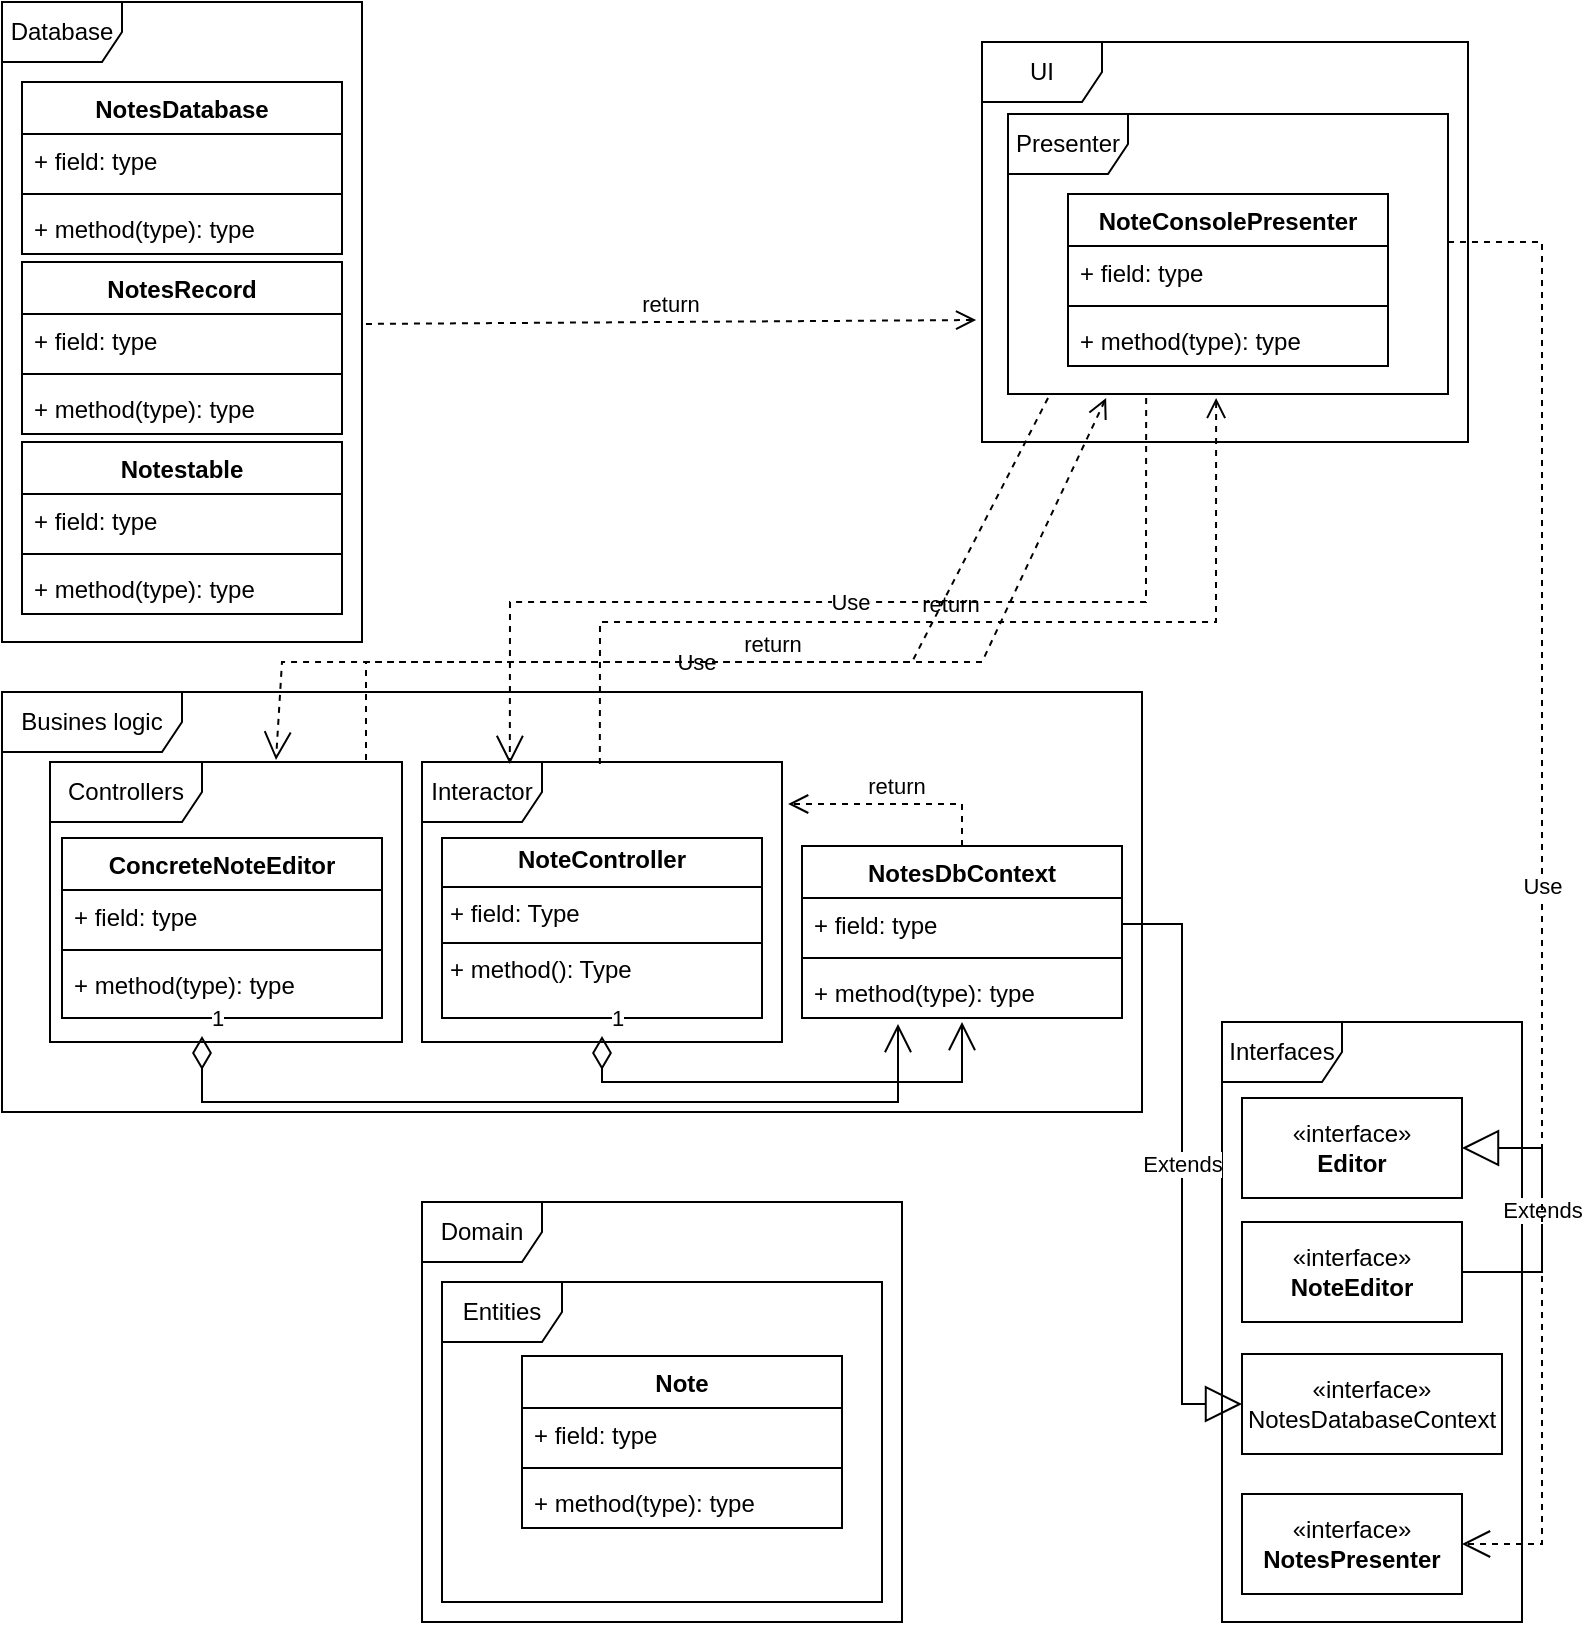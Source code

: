 <mxfile version="24.7.17">
  <diagram name="Страница — 1" id="LOQRzb311JnGofg10nae">
    <mxGraphModel dx="1434" dy="844" grid="1" gridSize="10" guides="1" tooltips="1" connect="1" arrows="1" fold="1" page="1" pageScale="1" pageWidth="827" pageHeight="1169" math="0" shadow="0">
      <root>
        <mxCell id="0" />
        <mxCell id="1" parent="0" />
        <mxCell id="NtbO2HYrtQf--sDhEYxT-1" value="NotesDatabase" style="swimlane;fontStyle=1;align=center;verticalAlign=top;childLayout=stackLayout;horizontal=1;startSize=26;horizontalStack=0;resizeParent=1;resizeParentMax=0;resizeLast=0;collapsible=1;marginBottom=0;whiteSpace=wrap;html=1;" parent="1" vertex="1">
          <mxGeometry x="40" y="40" width="160" height="86" as="geometry" />
        </mxCell>
        <mxCell id="NtbO2HYrtQf--sDhEYxT-2" value="+ field: type" style="text;strokeColor=none;fillColor=none;align=left;verticalAlign=top;spacingLeft=4;spacingRight=4;overflow=hidden;rotatable=0;points=[[0,0.5],[1,0.5]];portConstraint=eastwest;whiteSpace=wrap;html=1;" parent="NtbO2HYrtQf--sDhEYxT-1" vertex="1">
          <mxGeometry y="26" width="160" height="26" as="geometry" />
        </mxCell>
        <mxCell id="NtbO2HYrtQf--sDhEYxT-3" value="" style="line;strokeWidth=1;fillColor=none;align=left;verticalAlign=middle;spacingTop=-1;spacingLeft=3;spacingRight=3;rotatable=0;labelPosition=right;points=[];portConstraint=eastwest;strokeColor=inherit;" parent="NtbO2HYrtQf--sDhEYxT-1" vertex="1">
          <mxGeometry y="52" width="160" height="8" as="geometry" />
        </mxCell>
        <mxCell id="NtbO2HYrtQf--sDhEYxT-4" value="+ method(type): type" style="text;strokeColor=none;fillColor=none;align=left;verticalAlign=top;spacingLeft=4;spacingRight=4;overflow=hidden;rotatable=0;points=[[0,0.5],[1,0.5]];portConstraint=eastwest;whiteSpace=wrap;html=1;" parent="NtbO2HYrtQf--sDhEYxT-1" vertex="1">
          <mxGeometry y="60" width="160" height="26" as="geometry" />
        </mxCell>
        <mxCell id="NtbO2HYrtQf--sDhEYxT-5" value="NotesRecord" style="swimlane;fontStyle=1;align=center;verticalAlign=top;childLayout=stackLayout;horizontal=1;startSize=26;horizontalStack=0;resizeParent=1;resizeParentMax=0;resizeLast=0;collapsible=1;marginBottom=0;whiteSpace=wrap;html=1;" parent="1" vertex="1">
          <mxGeometry x="40" y="130" width="160" height="86" as="geometry" />
        </mxCell>
        <mxCell id="NtbO2HYrtQf--sDhEYxT-6" value="+ field: type" style="text;strokeColor=none;fillColor=none;align=left;verticalAlign=top;spacingLeft=4;spacingRight=4;overflow=hidden;rotatable=0;points=[[0,0.5],[1,0.5]];portConstraint=eastwest;whiteSpace=wrap;html=1;" parent="NtbO2HYrtQf--sDhEYxT-5" vertex="1">
          <mxGeometry y="26" width="160" height="26" as="geometry" />
        </mxCell>
        <mxCell id="NtbO2HYrtQf--sDhEYxT-7" value="" style="line;strokeWidth=1;fillColor=none;align=left;verticalAlign=middle;spacingTop=-1;spacingLeft=3;spacingRight=3;rotatable=0;labelPosition=right;points=[];portConstraint=eastwest;strokeColor=inherit;" parent="NtbO2HYrtQf--sDhEYxT-5" vertex="1">
          <mxGeometry y="52" width="160" height="8" as="geometry" />
        </mxCell>
        <mxCell id="NtbO2HYrtQf--sDhEYxT-8" value="+ method(type): type" style="text;strokeColor=none;fillColor=none;align=left;verticalAlign=top;spacingLeft=4;spacingRight=4;overflow=hidden;rotatable=0;points=[[0,0.5],[1,0.5]];portConstraint=eastwest;whiteSpace=wrap;html=1;" parent="NtbO2HYrtQf--sDhEYxT-5" vertex="1">
          <mxGeometry y="60" width="160" height="26" as="geometry" />
        </mxCell>
        <mxCell id="NtbO2HYrtQf--sDhEYxT-9" value="Notestable" style="swimlane;fontStyle=1;align=center;verticalAlign=top;childLayout=stackLayout;horizontal=1;startSize=26;horizontalStack=0;resizeParent=1;resizeParentMax=0;resizeLast=0;collapsible=1;marginBottom=0;whiteSpace=wrap;html=1;" parent="1" vertex="1">
          <mxGeometry x="40" y="220" width="160" height="86" as="geometry" />
        </mxCell>
        <mxCell id="NtbO2HYrtQf--sDhEYxT-10" value="+ field: type" style="text;strokeColor=none;fillColor=none;align=left;verticalAlign=top;spacingLeft=4;spacingRight=4;overflow=hidden;rotatable=0;points=[[0,0.5],[1,0.5]];portConstraint=eastwest;whiteSpace=wrap;html=1;" parent="NtbO2HYrtQf--sDhEYxT-9" vertex="1">
          <mxGeometry y="26" width="160" height="26" as="geometry" />
        </mxCell>
        <mxCell id="NtbO2HYrtQf--sDhEYxT-11" value="" style="line;strokeWidth=1;fillColor=none;align=left;verticalAlign=middle;spacingTop=-1;spacingLeft=3;spacingRight=3;rotatable=0;labelPosition=right;points=[];portConstraint=eastwest;strokeColor=inherit;" parent="NtbO2HYrtQf--sDhEYxT-9" vertex="1">
          <mxGeometry y="52" width="160" height="8" as="geometry" />
        </mxCell>
        <mxCell id="NtbO2HYrtQf--sDhEYxT-12" value="+ method(type): type" style="text;strokeColor=none;fillColor=none;align=left;verticalAlign=top;spacingLeft=4;spacingRight=4;overflow=hidden;rotatable=0;points=[[0,0.5],[1,0.5]];portConstraint=eastwest;whiteSpace=wrap;html=1;" parent="NtbO2HYrtQf--sDhEYxT-9" vertex="1">
          <mxGeometry y="60" width="160" height="26" as="geometry" />
        </mxCell>
        <mxCell id="NtbO2HYrtQf--sDhEYxT-14" value="Database" style="shape=umlFrame;whiteSpace=wrap;html=1;pointerEvents=0;" parent="1" vertex="1">
          <mxGeometry x="30" width="180" height="320" as="geometry" />
        </mxCell>
        <mxCell id="NtbO2HYrtQf--sDhEYxT-15" value="Entities" style="shape=umlFrame;whiteSpace=wrap;html=1;pointerEvents=0;" parent="1" vertex="1">
          <mxGeometry x="250" y="640" width="220" height="160" as="geometry" />
        </mxCell>
        <mxCell id="NtbO2HYrtQf--sDhEYxT-16" value="Note" style="swimlane;fontStyle=1;align=center;verticalAlign=top;childLayout=stackLayout;horizontal=1;startSize=26;horizontalStack=0;resizeParent=1;resizeParentMax=0;resizeLast=0;collapsible=1;marginBottom=0;whiteSpace=wrap;html=1;" parent="1" vertex="1">
          <mxGeometry x="290" y="677" width="160" height="86" as="geometry" />
        </mxCell>
        <mxCell id="NtbO2HYrtQf--sDhEYxT-17" value="+ field: type" style="text;strokeColor=none;fillColor=none;align=left;verticalAlign=top;spacingLeft=4;spacingRight=4;overflow=hidden;rotatable=0;points=[[0,0.5],[1,0.5]];portConstraint=eastwest;whiteSpace=wrap;html=1;" parent="NtbO2HYrtQf--sDhEYxT-16" vertex="1">
          <mxGeometry y="26" width="160" height="26" as="geometry" />
        </mxCell>
        <mxCell id="NtbO2HYrtQf--sDhEYxT-18" value="" style="line;strokeWidth=1;fillColor=none;align=left;verticalAlign=middle;spacingTop=-1;spacingLeft=3;spacingRight=3;rotatable=0;labelPosition=right;points=[];portConstraint=eastwest;strokeColor=inherit;" parent="NtbO2HYrtQf--sDhEYxT-16" vertex="1">
          <mxGeometry y="52" width="160" height="8" as="geometry" />
        </mxCell>
        <mxCell id="NtbO2HYrtQf--sDhEYxT-19" value="+ method(type): type" style="text;strokeColor=none;fillColor=none;align=left;verticalAlign=top;spacingLeft=4;spacingRight=4;overflow=hidden;rotatable=0;points=[[0,0.5],[1,0.5]];portConstraint=eastwest;whiteSpace=wrap;html=1;" parent="NtbO2HYrtQf--sDhEYxT-16" vertex="1">
          <mxGeometry y="60" width="160" height="26" as="geometry" />
        </mxCell>
        <mxCell id="NtbO2HYrtQf--sDhEYxT-20" value="Interfaces" style="shape=umlFrame;whiteSpace=wrap;html=1;pointerEvents=0;" parent="1" vertex="1">
          <mxGeometry x="640" y="510" width="150" height="300" as="geometry" />
        </mxCell>
        <mxCell id="NtbO2HYrtQf--sDhEYxT-21" value="«interface»&lt;br&gt;&lt;b&gt;Editor&lt;/b&gt;" style="html=1;whiteSpace=wrap;" parent="1" vertex="1">
          <mxGeometry x="650" y="548" width="110" height="50" as="geometry" />
        </mxCell>
        <mxCell id="NtbO2HYrtQf--sDhEYxT-22" value="«interface»&lt;br&gt;&lt;b&gt;NoteEditor&lt;/b&gt;" style="html=1;whiteSpace=wrap;" parent="1" vertex="1">
          <mxGeometry x="650" y="610" width="110" height="50" as="geometry" />
        </mxCell>
        <mxCell id="NtbO2HYrtQf--sDhEYxT-23" value="«interface»&lt;br&gt;&lt;div&gt;NotesDatabaseContext&lt;/div&gt;" style="html=1;whiteSpace=wrap;" parent="1" vertex="1">
          <mxGeometry x="650" y="676" width="130" height="50" as="geometry" />
        </mxCell>
        <mxCell id="NtbO2HYrtQf--sDhEYxT-24" value="«interface»&lt;br&gt;&lt;b&gt;NotesPresenter&lt;/b&gt;" style="html=1;whiteSpace=wrap;" parent="1" vertex="1">
          <mxGeometry x="650" y="746" width="110" height="50" as="geometry" />
        </mxCell>
        <mxCell id="NtbO2HYrtQf--sDhEYxT-25" value="Controllers" style="shape=umlFrame;whiteSpace=wrap;html=1;pointerEvents=0;width=76;height=30;" parent="1" vertex="1">
          <mxGeometry x="54" y="380" width="176" height="140" as="geometry" />
        </mxCell>
        <mxCell id="NtbO2HYrtQf--sDhEYxT-26" value="&lt;p style=&quot;margin:0px;margin-top:4px;text-align:center;&quot;&gt;&lt;b&gt;NoteController&lt;/b&gt;&lt;/p&gt;&lt;hr size=&quot;1&quot; style=&quot;border-style:solid;&quot;&gt;&lt;p style=&quot;margin:0px;margin-left:4px;&quot;&gt;+ field: Type&lt;/p&gt;&lt;hr size=&quot;1&quot; style=&quot;border-style:solid;&quot;&gt;&lt;p style=&quot;margin:0px;margin-left:4px;&quot;&gt;+ method(): Type&lt;/p&gt;" style="verticalAlign=top;align=left;overflow=fill;html=1;whiteSpace=wrap;" parent="1" vertex="1">
          <mxGeometry x="250" y="418" width="160" height="90" as="geometry" />
        </mxCell>
        <mxCell id="NtbO2HYrtQf--sDhEYxT-27" value="Presenter" style="shape=umlFrame;whiteSpace=wrap;html=1;pointerEvents=0;" parent="1" vertex="1">
          <mxGeometry x="533" y="56" width="220" height="140" as="geometry" />
        </mxCell>
        <mxCell id="NtbO2HYrtQf--sDhEYxT-29" value="NoteConsolePresenter" style="swimlane;fontStyle=1;align=center;verticalAlign=top;childLayout=stackLayout;horizontal=1;startSize=26;horizontalStack=0;resizeParent=1;resizeParentMax=0;resizeLast=0;collapsible=1;marginBottom=0;whiteSpace=wrap;html=1;" parent="1" vertex="1">
          <mxGeometry x="563" y="96" width="160" height="86" as="geometry" />
        </mxCell>
        <mxCell id="NtbO2HYrtQf--sDhEYxT-30" value="+ field: type" style="text;strokeColor=none;fillColor=none;align=left;verticalAlign=top;spacingLeft=4;spacingRight=4;overflow=hidden;rotatable=0;points=[[0,0.5],[1,0.5]];portConstraint=eastwest;whiteSpace=wrap;html=1;" parent="NtbO2HYrtQf--sDhEYxT-29" vertex="1">
          <mxGeometry y="26" width="160" height="26" as="geometry" />
        </mxCell>
        <mxCell id="NtbO2HYrtQf--sDhEYxT-31" value="" style="line;strokeWidth=1;fillColor=none;align=left;verticalAlign=middle;spacingTop=-1;spacingLeft=3;spacingRight=3;rotatable=0;labelPosition=right;points=[];portConstraint=eastwest;strokeColor=inherit;" parent="NtbO2HYrtQf--sDhEYxT-29" vertex="1">
          <mxGeometry y="52" width="160" height="8" as="geometry" />
        </mxCell>
        <mxCell id="NtbO2HYrtQf--sDhEYxT-32" value="+ method(type): type" style="text;strokeColor=none;fillColor=none;align=left;verticalAlign=top;spacingLeft=4;spacingRight=4;overflow=hidden;rotatable=0;points=[[0,0.5],[1,0.5]];portConstraint=eastwest;whiteSpace=wrap;html=1;" parent="NtbO2HYrtQf--sDhEYxT-29" vertex="1">
          <mxGeometry y="60" width="160" height="26" as="geometry" />
        </mxCell>
        <mxCell id="NtbO2HYrtQf--sDhEYxT-33" value="ConcreteNoteEditor" style="swimlane;fontStyle=1;align=center;verticalAlign=top;childLayout=stackLayout;horizontal=1;startSize=26;horizontalStack=0;resizeParent=1;resizeParentMax=0;resizeLast=0;collapsible=1;marginBottom=0;whiteSpace=wrap;html=1;" parent="1" vertex="1">
          <mxGeometry x="60" y="418" width="160" height="90" as="geometry" />
        </mxCell>
        <mxCell id="NtbO2HYrtQf--sDhEYxT-34" value="+ field: type" style="text;strokeColor=none;fillColor=none;align=left;verticalAlign=top;spacingLeft=4;spacingRight=4;overflow=hidden;rotatable=0;points=[[0,0.5],[1,0.5]];portConstraint=eastwest;whiteSpace=wrap;html=1;" parent="NtbO2HYrtQf--sDhEYxT-33" vertex="1">
          <mxGeometry y="26" width="160" height="26" as="geometry" />
        </mxCell>
        <mxCell id="NtbO2HYrtQf--sDhEYxT-35" value="" style="line;strokeWidth=1;fillColor=none;align=left;verticalAlign=middle;spacingTop=-1;spacingLeft=3;spacingRight=3;rotatable=0;labelPosition=right;points=[];portConstraint=eastwest;strokeColor=inherit;" parent="NtbO2HYrtQf--sDhEYxT-33" vertex="1">
          <mxGeometry y="52" width="160" height="8" as="geometry" />
        </mxCell>
        <mxCell id="NtbO2HYrtQf--sDhEYxT-36" value="+ method(type): type" style="text;strokeColor=none;fillColor=none;align=left;verticalAlign=top;spacingLeft=4;spacingRight=4;overflow=hidden;rotatable=0;points=[[0,0.5],[1,0.5]];portConstraint=eastwest;whiteSpace=wrap;html=1;" parent="NtbO2HYrtQf--sDhEYxT-33" vertex="1">
          <mxGeometry y="60" width="160" height="30" as="geometry" />
        </mxCell>
        <mxCell id="NtbO2HYrtQf--sDhEYxT-37" value="Interactor" style="shape=umlFrame;whiteSpace=wrap;html=1;pointerEvents=0;" parent="1" vertex="1">
          <mxGeometry x="240" y="380" width="180" height="140" as="geometry" />
        </mxCell>
        <mxCell id="NtbO2HYrtQf--sDhEYxT-44" value="Extends" style="endArrow=block;endSize=16;endFill=0;html=1;rounded=0;exitX=1;exitY=0.5;exitDx=0;exitDy=0;entryX=1;entryY=0.5;entryDx=0;entryDy=0;" parent="1" source="NtbO2HYrtQf--sDhEYxT-22" target="NtbO2HYrtQf--sDhEYxT-21" edge="1">
          <mxGeometry width="160" relative="1" as="geometry">
            <mxPoint x="610" y="850" as="sourcePoint" />
            <mxPoint x="770" y="850" as="targetPoint" />
            <Array as="points">
              <mxPoint x="800" y="635" />
              <mxPoint x="800" y="573" />
            </Array>
          </mxGeometry>
        </mxCell>
        <mxCell id="NtbO2HYrtQf--sDhEYxT-45" value="NotesDbContext" style="swimlane;fontStyle=1;align=center;verticalAlign=top;childLayout=stackLayout;horizontal=1;startSize=26;horizontalStack=0;resizeParent=1;resizeParentMax=0;resizeLast=0;collapsible=1;marginBottom=0;whiteSpace=wrap;html=1;" parent="1" vertex="1">
          <mxGeometry x="430" y="422" width="160" height="86" as="geometry" />
        </mxCell>
        <mxCell id="NtbO2HYrtQf--sDhEYxT-46" value="+ field: type" style="text;strokeColor=none;fillColor=none;align=left;verticalAlign=top;spacingLeft=4;spacingRight=4;overflow=hidden;rotatable=0;points=[[0,0.5],[1,0.5]];portConstraint=eastwest;whiteSpace=wrap;html=1;" parent="NtbO2HYrtQf--sDhEYxT-45" vertex="1">
          <mxGeometry y="26" width="160" height="26" as="geometry" />
        </mxCell>
        <mxCell id="NtbO2HYrtQf--sDhEYxT-47" value="" style="line;strokeWidth=1;fillColor=none;align=left;verticalAlign=middle;spacingTop=-1;spacingLeft=3;spacingRight=3;rotatable=0;labelPosition=right;points=[];portConstraint=eastwest;strokeColor=inherit;" parent="NtbO2HYrtQf--sDhEYxT-45" vertex="1">
          <mxGeometry y="52" width="160" height="8" as="geometry" />
        </mxCell>
        <mxCell id="NtbO2HYrtQf--sDhEYxT-48" value="+ method(type): type" style="text;strokeColor=none;fillColor=none;align=left;verticalAlign=top;spacingLeft=4;spacingRight=4;overflow=hidden;rotatable=0;points=[[0,0.5],[1,0.5]];portConstraint=eastwest;whiteSpace=wrap;html=1;" parent="NtbO2HYrtQf--sDhEYxT-45" vertex="1">
          <mxGeometry y="60" width="160" height="26" as="geometry" />
        </mxCell>
        <mxCell id="hyJXELVvDqxbJUolfPzC-1" value="Domain" style="shape=umlFrame;whiteSpace=wrap;html=1;pointerEvents=0;" vertex="1" parent="1">
          <mxGeometry x="240" y="600" width="240" height="210" as="geometry" />
        </mxCell>
        <mxCell id="hyJXELVvDqxbJUolfPzC-2" value="Busines logic" style="shape=umlFrame;whiteSpace=wrap;html=1;pointerEvents=0;width=90;height=30;" vertex="1" parent="1">
          <mxGeometry x="30" y="345" width="570" height="210" as="geometry" />
        </mxCell>
        <mxCell id="hyJXELVvDqxbJUolfPzC-3" value="UI" style="shape=umlFrame;whiteSpace=wrap;html=1;pointerEvents=0;" vertex="1" parent="1">
          <mxGeometry x="520" y="20" width="243" height="200" as="geometry" />
        </mxCell>
        <mxCell id="hyJXELVvDqxbJUolfPzC-4" value="Use" style="endArrow=open;endSize=12;dashed=1;html=1;rounded=0;exitX=1;exitY=0.457;exitDx=0;exitDy=0;exitPerimeter=0;entryX=1;entryY=0.5;entryDx=0;entryDy=0;" edge="1" parent="1" source="NtbO2HYrtQf--sDhEYxT-27" target="NtbO2HYrtQf--sDhEYxT-24">
          <mxGeometry width="160" relative="1" as="geometry">
            <mxPoint x="570" y="410" as="sourcePoint" />
            <mxPoint x="730" y="410" as="targetPoint" />
            <Array as="points">
              <mxPoint x="800" y="120" />
              <mxPoint x="800" y="771" />
            </Array>
          </mxGeometry>
        </mxCell>
        <mxCell id="hyJXELVvDqxbJUolfPzC-5" value="return" style="html=1;verticalAlign=bottom;endArrow=open;dashed=1;endSize=8;curved=0;rounded=0;entryX=0.473;entryY=1.014;entryDx=0;entryDy=0;entryPerimeter=0;exitX=0.494;exitY=0.007;exitDx=0;exitDy=0;exitPerimeter=0;" edge="1" parent="1" source="NtbO2HYrtQf--sDhEYxT-37" target="NtbO2HYrtQf--sDhEYxT-27">
          <mxGeometry relative="1" as="geometry">
            <mxPoint x="690" y="410" as="sourcePoint" />
            <mxPoint x="610" y="410" as="targetPoint" />
            <Array as="points">
              <mxPoint x="329" y="310" />
              <mxPoint x="637" y="310" />
            </Array>
          </mxGeometry>
        </mxCell>
        <mxCell id="hyJXELVvDqxbJUolfPzC-6" value="return" style="html=1;verticalAlign=bottom;endArrow=open;dashed=1;endSize=8;curved=0;rounded=0;entryX=1.017;entryY=0.15;entryDx=0;entryDy=0;entryPerimeter=0;exitX=0.5;exitY=0;exitDx=0;exitDy=0;" edge="1" parent="1" source="NtbO2HYrtQf--sDhEYxT-45" target="NtbO2HYrtQf--sDhEYxT-37">
          <mxGeometry relative="1" as="geometry">
            <mxPoint x="690" y="410" as="sourcePoint" />
            <mxPoint x="610" y="410" as="targetPoint" />
            <Array as="points">
              <mxPoint x="510" y="401" />
            </Array>
          </mxGeometry>
        </mxCell>
        <mxCell id="hyJXELVvDqxbJUolfPzC-7" value="Use" style="endArrow=open;endSize=12;dashed=1;html=1;rounded=0;exitX=0.314;exitY=1.014;exitDx=0;exitDy=0;exitPerimeter=0;entryX=0.244;entryY=0.007;entryDx=0;entryDy=0;entryPerimeter=0;" edge="1" parent="1" source="NtbO2HYrtQf--sDhEYxT-27" target="NtbO2HYrtQf--sDhEYxT-37">
          <mxGeometry width="160" relative="1" as="geometry">
            <mxPoint x="570" y="410" as="sourcePoint" />
            <mxPoint x="730" y="410" as="targetPoint" />
            <Array as="points">
              <mxPoint x="602" y="300" />
              <mxPoint x="284" y="300" />
            </Array>
          </mxGeometry>
        </mxCell>
        <mxCell id="hyJXELVvDqxbJUolfPzC-8" value="Use" style="endArrow=open;endSize=12;dashed=1;html=1;rounded=0;exitX=0.091;exitY=1.014;exitDx=0;exitDy=0;exitPerimeter=0;entryX=0.244;entryY=0.007;entryDx=0;entryDy=0;entryPerimeter=0;" edge="1" parent="1" source="NtbO2HYrtQf--sDhEYxT-27">
          <mxGeometry width="160" relative="1" as="geometry">
            <mxPoint x="485" y="196" as="sourcePoint" />
            <mxPoint x="167" y="379" as="targetPoint" />
            <Array as="points">
              <mxPoint x="485" y="330" />
              <mxPoint x="170" y="330" />
            </Array>
          </mxGeometry>
        </mxCell>
        <mxCell id="hyJXELVvDqxbJUolfPzC-9" value="return" style="html=1;verticalAlign=bottom;endArrow=open;dashed=1;endSize=8;curved=0;rounded=0;entryX=0.223;entryY=1.014;entryDx=0;entryDy=0;entryPerimeter=0;exitX=0.494;exitY=0.007;exitDx=0;exitDy=0;exitPerimeter=0;" edge="1" parent="1" target="NtbO2HYrtQf--sDhEYxT-27">
          <mxGeometry relative="1" as="geometry">
            <mxPoint x="212" y="379" as="sourcePoint" />
            <mxPoint x="520" y="196" as="targetPoint" />
            <Array as="points">
              <mxPoint x="212" y="330" />
              <mxPoint x="520" y="330" />
            </Array>
          </mxGeometry>
        </mxCell>
        <mxCell id="hyJXELVvDqxbJUolfPzC-10" value="1" style="endArrow=open;html=1;endSize=12;startArrow=diamondThin;startSize=14;startFill=0;edgeStyle=orthogonalEdgeStyle;align=left;verticalAlign=bottom;rounded=0;exitX=0.5;exitY=0.979;exitDx=0;exitDy=0;exitPerimeter=0;entryX=0.5;entryY=1.077;entryDx=0;entryDy=0;entryPerimeter=0;" edge="1" parent="1" source="NtbO2HYrtQf--sDhEYxT-37" target="NtbO2HYrtQf--sDhEYxT-48">
          <mxGeometry x="-1" y="3" relative="1" as="geometry">
            <mxPoint x="570" y="410" as="sourcePoint" />
            <mxPoint x="730" y="410" as="targetPoint" />
            <Array as="points">
              <mxPoint x="330" y="540" />
              <mxPoint x="510" y="540" />
            </Array>
          </mxGeometry>
        </mxCell>
        <mxCell id="hyJXELVvDqxbJUolfPzC-11" value="Extends" style="endArrow=block;endSize=16;endFill=0;html=1;rounded=0;exitX=1;exitY=0.5;exitDx=0;exitDy=0;entryX=0;entryY=0.5;entryDx=0;entryDy=0;" edge="1" parent="1" source="NtbO2HYrtQf--sDhEYxT-46" target="NtbO2HYrtQf--sDhEYxT-23">
          <mxGeometry width="160" relative="1" as="geometry">
            <mxPoint x="570" y="410" as="sourcePoint" />
            <mxPoint x="730" y="410" as="targetPoint" />
            <Array as="points">
              <mxPoint x="620" y="461" />
              <mxPoint x="620" y="701" />
            </Array>
          </mxGeometry>
        </mxCell>
        <mxCell id="hyJXELVvDqxbJUolfPzC-12" value="1" style="endArrow=open;html=1;endSize=12;startArrow=diamondThin;startSize=14;startFill=0;edgeStyle=orthogonalEdgeStyle;align=left;verticalAlign=bottom;rounded=0;exitX=0.5;exitY=0.979;exitDx=0;exitDy=0;exitPerimeter=0;entryX=0.3;entryY=1.115;entryDx=0;entryDy=0;entryPerimeter=0;" edge="1" parent="1" target="NtbO2HYrtQf--sDhEYxT-48">
          <mxGeometry x="-1" y="3" relative="1" as="geometry">
            <mxPoint x="130" y="517" as="sourcePoint" />
            <mxPoint x="310" y="510" as="targetPoint" />
            <Array as="points">
              <mxPoint x="130" y="550" />
              <mxPoint x="478" y="550" />
            </Array>
          </mxGeometry>
        </mxCell>
        <mxCell id="hyJXELVvDqxbJUolfPzC-13" value="return" style="html=1;verticalAlign=bottom;endArrow=open;dashed=1;endSize=8;curved=0;rounded=0;exitX=1.011;exitY=0.503;exitDx=0;exitDy=0;exitPerimeter=0;entryX=-0.012;entryY=0.695;entryDx=0;entryDy=0;entryPerimeter=0;" edge="1" parent="1" source="NtbO2HYrtQf--sDhEYxT-14" target="hyJXELVvDqxbJUolfPzC-3">
          <mxGeometry relative="1" as="geometry">
            <mxPoint x="690" y="410" as="sourcePoint" />
            <mxPoint x="610" y="410" as="targetPoint" />
          </mxGeometry>
        </mxCell>
      </root>
    </mxGraphModel>
  </diagram>
</mxfile>
